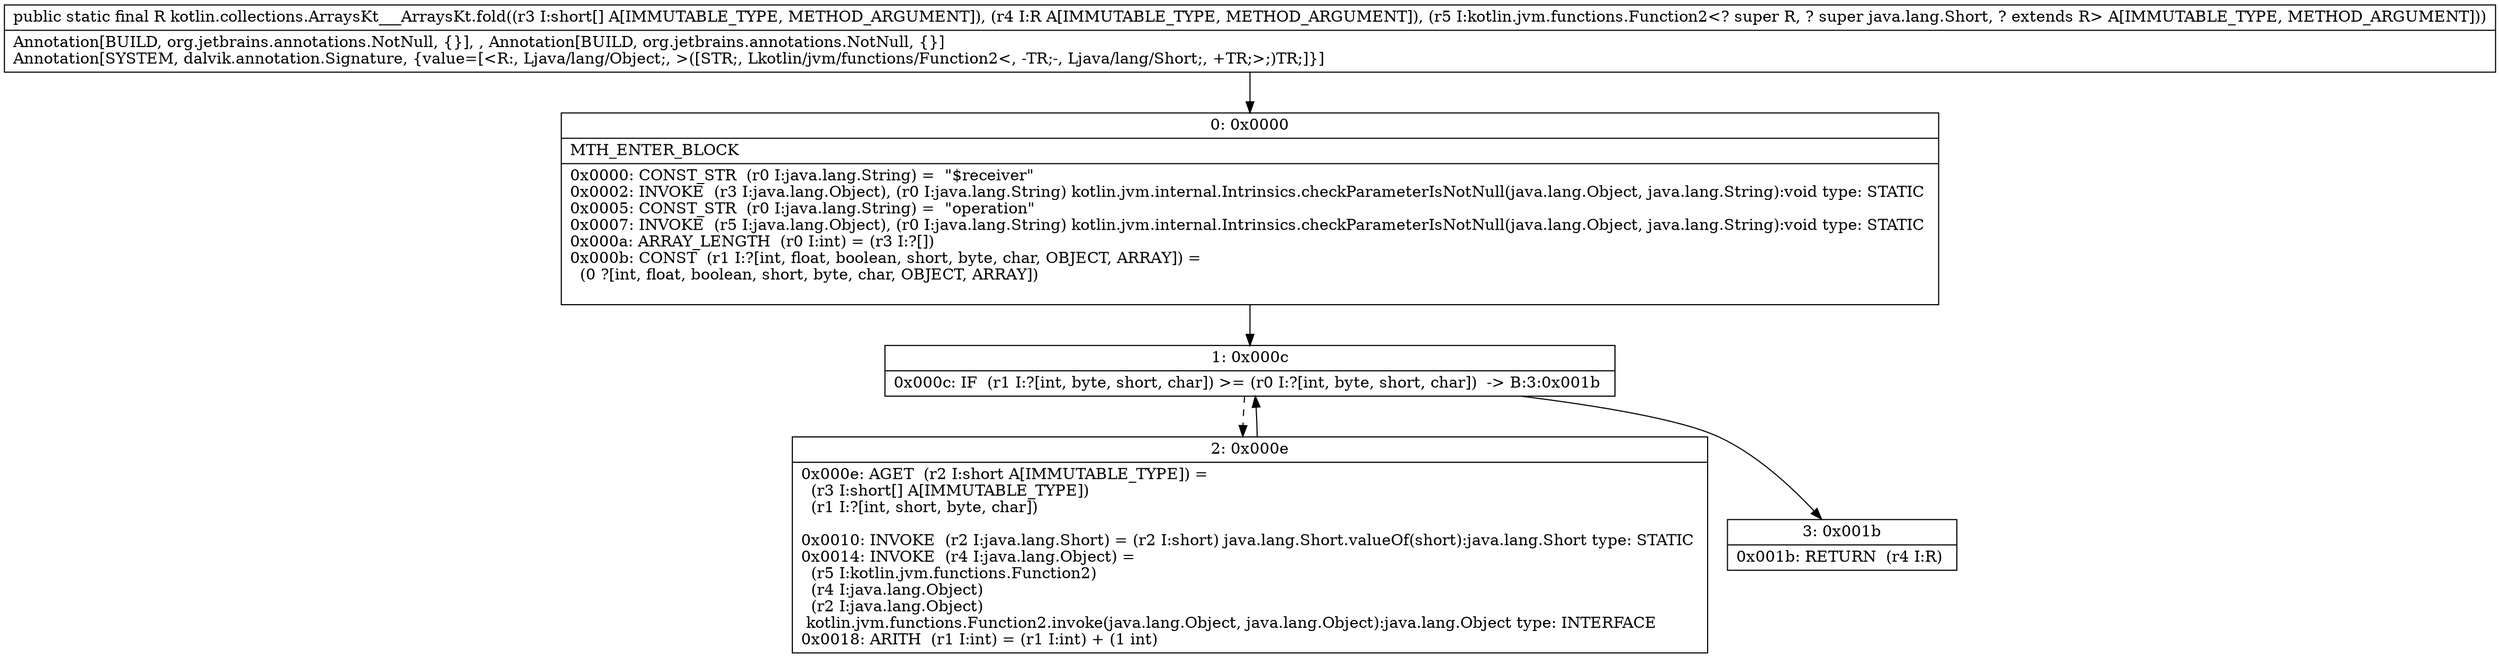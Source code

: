 digraph "CFG forkotlin.collections.ArraysKt___ArraysKt.fold([SLjava\/lang\/Object;Lkotlin\/jvm\/functions\/Function2;)Ljava\/lang\/Object;" {
Node_0 [shape=record,label="{0\:\ 0x0000|MTH_ENTER_BLOCK\l|0x0000: CONST_STR  (r0 I:java.lang.String) =  \"$receiver\" \l0x0002: INVOKE  (r3 I:java.lang.Object), (r0 I:java.lang.String) kotlin.jvm.internal.Intrinsics.checkParameterIsNotNull(java.lang.Object, java.lang.String):void type: STATIC \l0x0005: CONST_STR  (r0 I:java.lang.String) =  \"operation\" \l0x0007: INVOKE  (r5 I:java.lang.Object), (r0 I:java.lang.String) kotlin.jvm.internal.Intrinsics.checkParameterIsNotNull(java.lang.Object, java.lang.String):void type: STATIC \l0x000a: ARRAY_LENGTH  (r0 I:int) = (r3 I:?[]) \l0x000b: CONST  (r1 I:?[int, float, boolean, short, byte, char, OBJECT, ARRAY]) = \l  (0 ?[int, float, boolean, short, byte, char, OBJECT, ARRAY])\l \l}"];
Node_1 [shape=record,label="{1\:\ 0x000c|0x000c: IF  (r1 I:?[int, byte, short, char]) \>= (r0 I:?[int, byte, short, char])  \-\> B:3:0x001b \l}"];
Node_2 [shape=record,label="{2\:\ 0x000e|0x000e: AGET  (r2 I:short A[IMMUTABLE_TYPE]) = \l  (r3 I:short[] A[IMMUTABLE_TYPE])\l  (r1 I:?[int, short, byte, char])\l \l0x0010: INVOKE  (r2 I:java.lang.Short) = (r2 I:short) java.lang.Short.valueOf(short):java.lang.Short type: STATIC \l0x0014: INVOKE  (r4 I:java.lang.Object) = \l  (r5 I:kotlin.jvm.functions.Function2)\l  (r4 I:java.lang.Object)\l  (r2 I:java.lang.Object)\l kotlin.jvm.functions.Function2.invoke(java.lang.Object, java.lang.Object):java.lang.Object type: INTERFACE \l0x0018: ARITH  (r1 I:int) = (r1 I:int) + (1 int) \l}"];
Node_3 [shape=record,label="{3\:\ 0x001b|0x001b: RETURN  (r4 I:R) \l}"];
MethodNode[shape=record,label="{public static final R kotlin.collections.ArraysKt___ArraysKt.fold((r3 I:short[] A[IMMUTABLE_TYPE, METHOD_ARGUMENT]), (r4 I:R A[IMMUTABLE_TYPE, METHOD_ARGUMENT]), (r5 I:kotlin.jvm.functions.Function2\<? super R, ? super java.lang.Short, ? extends R\> A[IMMUTABLE_TYPE, METHOD_ARGUMENT]))  | Annotation[BUILD, org.jetbrains.annotations.NotNull, \{\}], , Annotation[BUILD, org.jetbrains.annotations.NotNull, \{\}]\lAnnotation[SYSTEM, dalvik.annotation.Signature, \{value=[\<R:, Ljava\/lang\/Object;, \>([STR;, Lkotlin\/jvm\/functions\/Function2\<, \-TR;\-, Ljava\/lang\/Short;, +TR;\>;)TR;]\}]\l}"];
MethodNode -> Node_0;
Node_0 -> Node_1;
Node_1 -> Node_2[style=dashed];
Node_1 -> Node_3;
Node_2 -> Node_1;
}

